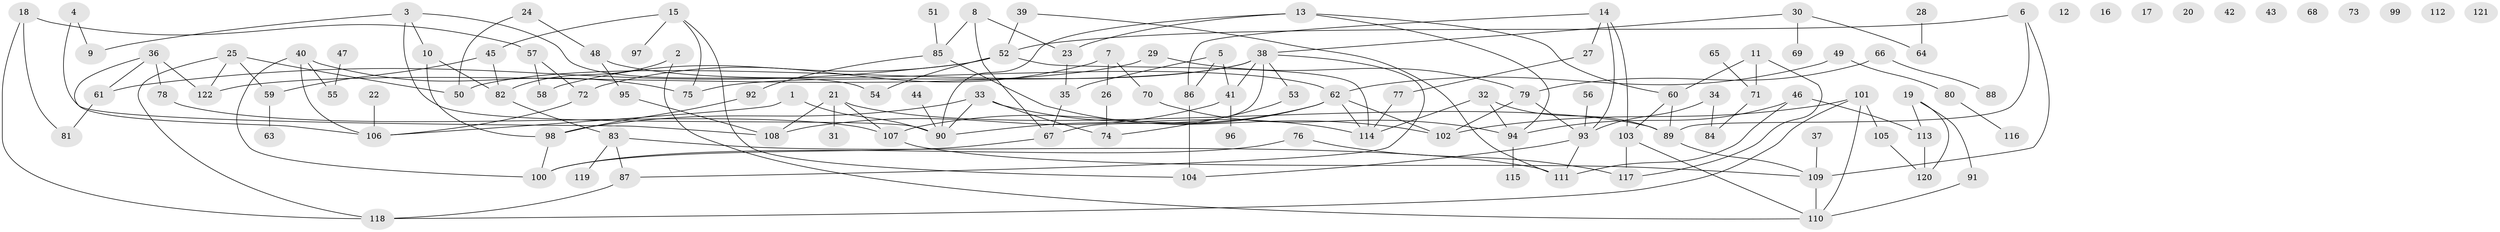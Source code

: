 // coarse degree distribution, {2: 0.20481927710843373, 8: 0.03614457831325301, 4: 0.0963855421686747, 5: 0.10843373493975904, 3: 0.18072289156626506, 0: 0.13253012048192772, 6: 0.07228915662650602, 1: 0.14457831325301204, 7: 0.024096385542168676}
// Generated by graph-tools (version 1.1) at 2025/23/03/03/25 07:23:25]
// undirected, 122 vertices, 162 edges
graph export_dot {
graph [start="1"]
  node [color=gray90,style=filled];
  1;
  2;
  3;
  4;
  5;
  6;
  7;
  8;
  9;
  10;
  11;
  12;
  13;
  14;
  15;
  16;
  17;
  18;
  19;
  20;
  21;
  22;
  23;
  24;
  25;
  26;
  27;
  28;
  29;
  30;
  31;
  32;
  33;
  34;
  35;
  36;
  37;
  38;
  39;
  40;
  41;
  42;
  43;
  44;
  45;
  46;
  47;
  48;
  49;
  50;
  51;
  52;
  53;
  54;
  55;
  56;
  57;
  58;
  59;
  60;
  61;
  62;
  63;
  64;
  65;
  66;
  67;
  68;
  69;
  70;
  71;
  72;
  73;
  74;
  75;
  76;
  77;
  78;
  79;
  80;
  81;
  82;
  83;
  84;
  85;
  86;
  87;
  88;
  89;
  90;
  91;
  92;
  93;
  94;
  95;
  96;
  97;
  98;
  99;
  100;
  101;
  102;
  103;
  104;
  105;
  106;
  107;
  108;
  109;
  110;
  111;
  112;
  113;
  114;
  115;
  116;
  117;
  118;
  119;
  120;
  121;
  122;
  1 -- 90;
  1 -- 106;
  2 -- 82;
  2 -- 110;
  3 -- 9;
  3 -- 10;
  3 -- 54;
  3 -- 90;
  4 -- 9;
  4 -- 108;
  5 -- 35;
  5 -- 41;
  5 -- 86;
  6 -- 52;
  6 -- 89;
  6 -- 109;
  7 -- 26;
  7 -- 70;
  7 -- 72;
  8 -- 23;
  8 -- 67;
  8 -- 85;
  10 -- 82;
  10 -- 98;
  11 -- 60;
  11 -- 71;
  11 -- 117;
  13 -- 23;
  13 -- 60;
  13 -- 90;
  13 -- 94;
  14 -- 27;
  14 -- 86;
  14 -- 93;
  14 -- 103;
  15 -- 45;
  15 -- 75;
  15 -- 97;
  15 -- 104;
  18 -- 57;
  18 -- 81;
  18 -- 118;
  19 -- 91;
  19 -- 113;
  19 -- 120;
  21 -- 31;
  21 -- 89;
  21 -- 107;
  21 -- 108;
  22 -- 106;
  23 -- 35;
  24 -- 48;
  24 -- 50;
  25 -- 50;
  25 -- 59;
  25 -- 118;
  25 -- 122;
  26 -- 74;
  27 -- 77;
  28 -- 64;
  29 -- 79;
  29 -- 122;
  30 -- 38;
  30 -- 64;
  30 -- 69;
  32 -- 89;
  32 -- 94;
  32 -- 114;
  33 -- 74;
  33 -- 90;
  33 -- 98;
  33 -- 114;
  34 -- 84;
  34 -- 93;
  35 -- 67;
  36 -- 61;
  36 -- 78;
  36 -- 106;
  36 -- 122;
  37 -- 109;
  38 -- 41;
  38 -- 50;
  38 -- 53;
  38 -- 67;
  38 -- 75;
  38 -- 87;
  39 -- 52;
  39 -- 111;
  40 -- 55;
  40 -- 75;
  40 -- 100;
  40 -- 106;
  41 -- 96;
  41 -- 108;
  44 -- 90;
  45 -- 59;
  45 -- 82;
  46 -- 94;
  46 -- 111;
  46 -- 113;
  47 -- 55;
  48 -- 62;
  48 -- 95;
  49 -- 62;
  49 -- 80;
  51 -- 85;
  52 -- 54;
  52 -- 58;
  52 -- 61;
  52 -- 114;
  53 -- 74;
  56 -- 93;
  57 -- 58;
  57 -- 72;
  59 -- 63;
  60 -- 89;
  60 -- 103;
  61 -- 81;
  62 -- 90;
  62 -- 102;
  62 -- 107;
  62 -- 114;
  65 -- 71;
  66 -- 79;
  66 -- 88;
  67 -- 100;
  70 -- 94;
  71 -- 84;
  72 -- 106;
  76 -- 100;
  76 -- 117;
  77 -- 114;
  78 -- 107;
  79 -- 93;
  79 -- 102;
  80 -- 116;
  82 -- 83;
  83 -- 87;
  83 -- 111;
  83 -- 119;
  85 -- 92;
  85 -- 102;
  86 -- 104;
  87 -- 118;
  89 -- 109;
  91 -- 110;
  92 -- 98;
  93 -- 104;
  93 -- 111;
  94 -- 115;
  95 -- 108;
  98 -- 100;
  101 -- 102;
  101 -- 105;
  101 -- 110;
  101 -- 118;
  103 -- 110;
  103 -- 117;
  105 -- 120;
  107 -- 109;
  109 -- 110;
  113 -- 120;
}
